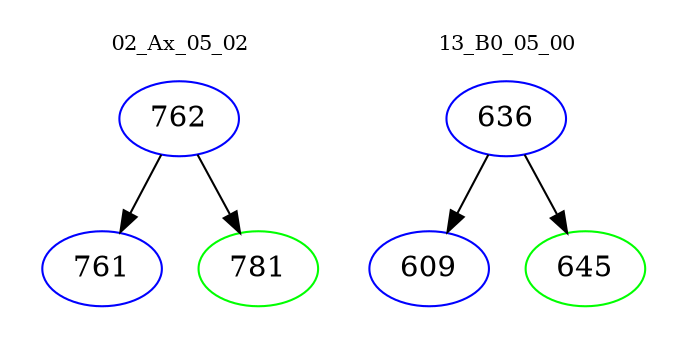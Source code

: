 digraph{
subgraph cluster_0 {
color = white
label = "02_Ax_05_02";
fontsize=10;
T0_762 [label="762", color="blue"]
T0_762 -> T0_761 [color="black"]
T0_761 [label="761", color="blue"]
T0_762 -> T0_781 [color="black"]
T0_781 [label="781", color="green"]
}
subgraph cluster_1 {
color = white
label = "13_B0_05_00";
fontsize=10;
T1_636 [label="636", color="blue"]
T1_636 -> T1_609 [color="black"]
T1_609 [label="609", color="blue"]
T1_636 -> T1_645 [color="black"]
T1_645 [label="645", color="green"]
}
}
